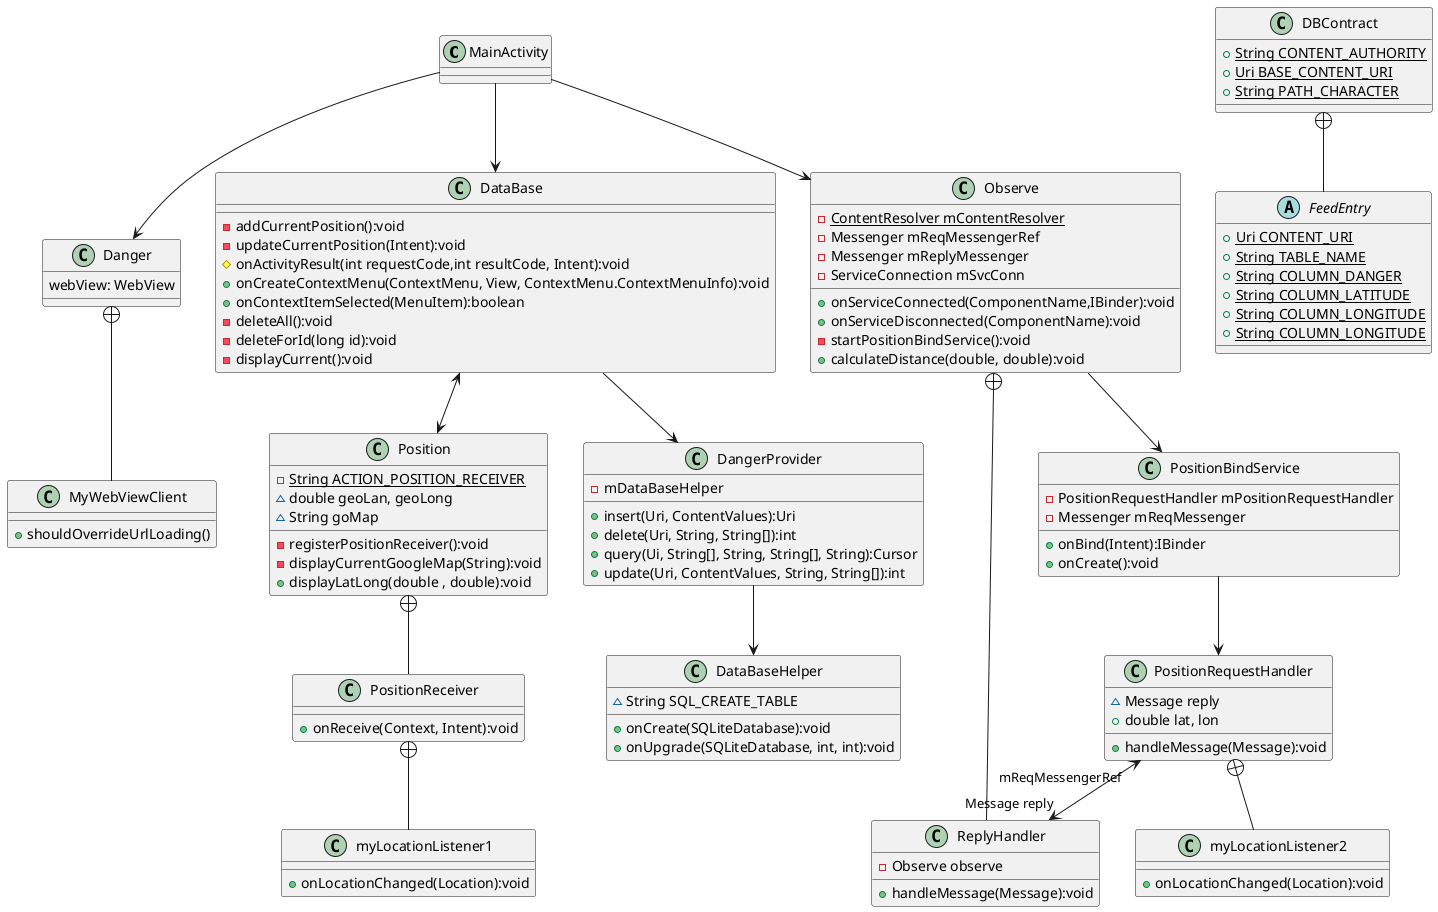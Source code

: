 @startuml
'https://plantuml.com/class-diagram

class MainActivity
class Danger {
 webView: WebView
}

class MyWebViewClient {
 +shouldOverrideUrlLoading()
}

class DataBase {
- addCurrentPosition():void
- updateCurrentPosition(Intent):void
# onActivityResult(int requestCode,int resultCode, Intent):void
+ onCreateContextMenu(ContextMenu, View, ContextMenu.ContextMenuInfo):void
+ onContextItemSelected(MenuItem):boolean
- deleteAll():void
- deleteForId(long id):void
- displayCurrent():void
}

class Observe {
- {static} ContentResolver mContentResolver
- Messenger mReqMessengerRef
-  Messenger mReplyMessenger
- ServiceConnection mSvcConn
+ onServiceConnected(ComponentName,IBinder):void
+ onServiceDisconnected(ComponentName):void
- startPositionBindService():void
+ calculateDistance(double, double):void
}

class ReplyHandler {
- Observe observe
+ handleMessage(Message):void
}

class PositionBindService {
- PositionRequestHandler mPositionRequestHandler
- Messenger mReqMessenger
+ onBind(Intent):IBinder
+ onCreate():void
}

class PositionRequestHandler {
~ Message reply
+ double lat, lon
+ handleMessage(Message):void
}

class myLocationListener2 {
+ onLocationChanged(Location):void
}

class Position {
- {static} String ACTION_POSITION_RECEIVER
~ double geoLan, geoLong
~ String goMap
- registerPositionReceiver():void
- displayCurrentGoogleMap(String):void
+ displayLatLong(double , double):void
}

class PositionReceiver {
+  onReceive(Context, Intent):void
}

class myLocationListener1 {
+ onLocationChanged(Location):void
}

class DataBaseHelper {
~ String SQL_CREATE_TABLE
+ onCreate(SQLiteDatabase):void
+ onUpgrade(SQLiteDatabase, int, int):void
}

class DangerProvider {
- mDataBaseHelper
+ insert(Uri, ContentValues):Uri
+ delete(Uri, String, String[]):int
+ query(Ui, String[], String, String[], String):Cursor
+ update(Uri, ContentValues, String, String[]):int
}

class DBContract {
+ {static} String CONTENT_AUTHORITY
+ {static} Uri BASE_CONTENT_URI
+ {static} String PATH_CHARACTER
}

abstract class FeedEntry {
+ {static} Uri CONTENT_URI
+ {static} String TABLE_NAME
+ {static} String COLUMN_DANGER
+ {static} String COLUMN_LATITUDE
+ {static} String COLUMN_LONGITUDE
+ {static} String COLUMN_LONGITUDE
}

MainActivity --> Danger
MainActivity --> Observe
MainActivity --> DataBase
DataBase <--> Position
DataBase --> DangerProvider
DBContract +-- FeedEntry
Position +-- PositionReceiver
Observe +-- ReplyHandler
Observe --> PositionBindService
PositionBindService --> PositionRequestHandler
PositionRequestHandler "mReqMessengerRef" <--> "Message reply" ReplyHandler
DangerProvider --> DataBaseHelper
Danger +-- MyWebViewClient
PositionReceiver +-- myLocationListener1
PositionRequestHandler +-- myLocationListener2




@enduml